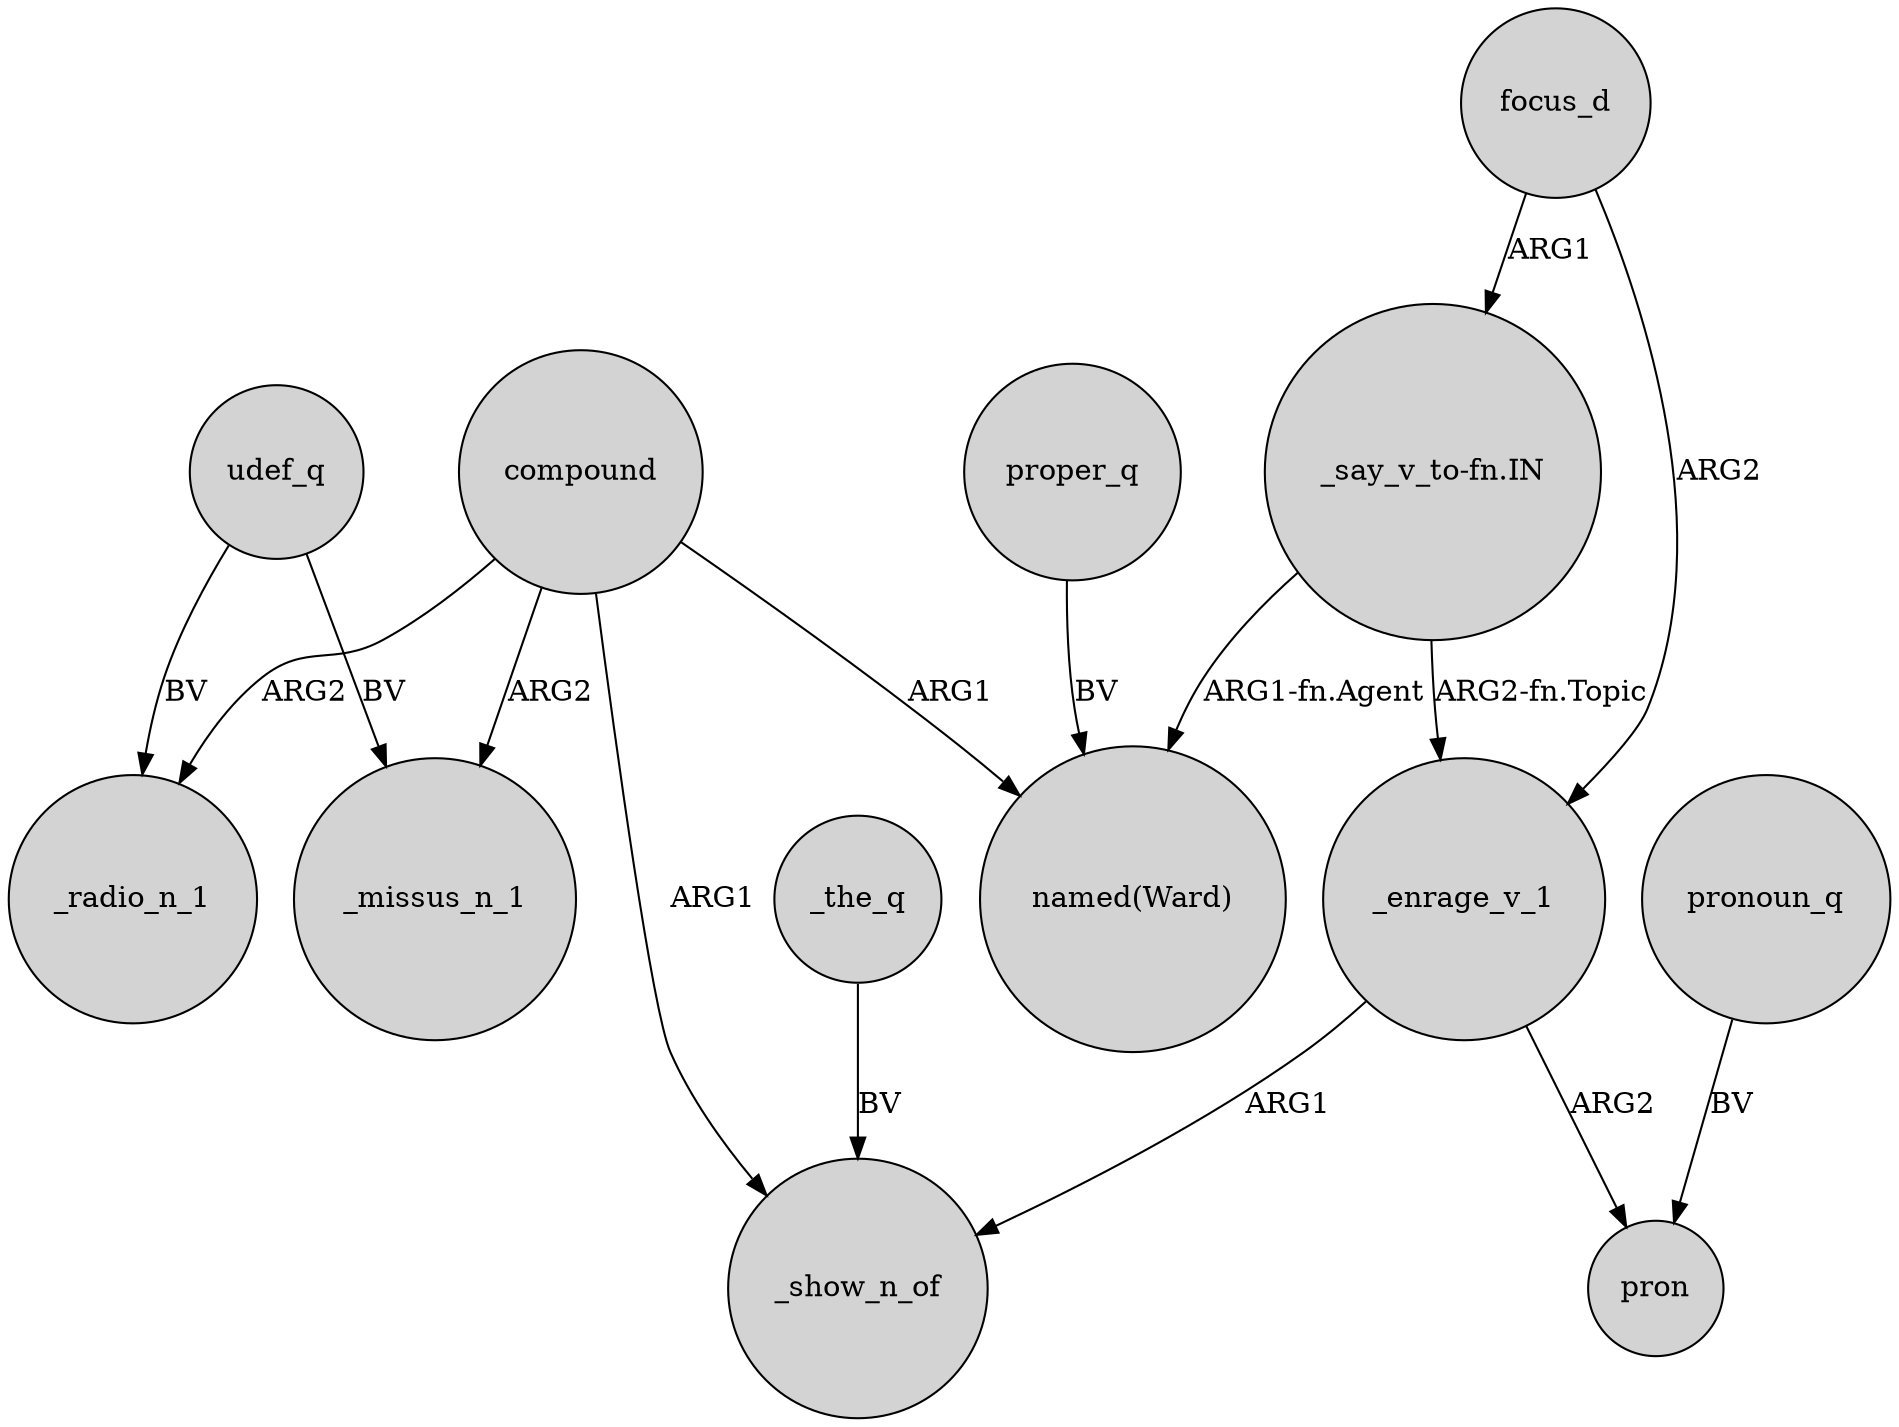 digraph {
	node [shape=circle style=filled]
	compound -> _missus_n_1 [label=ARG2]
	compound -> _show_n_of [label=ARG1]
	compound -> "named(Ward)" [label=ARG1]
	_enrage_v_1 -> _show_n_of [label=ARG1]
	focus_d -> _enrage_v_1 [label=ARG2]
	"_say_v_to-fn.IN" -> "named(Ward)" [label="ARG1-fn.Agent"]
	proper_q -> "named(Ward)" [label=BV]
	udef_q -> _radio_n_1 [label=BV]
	udef_q -> _missus_n_1 [label=BV]
	"_say_v_to-fn.IN" -> _enrage_v_1 [label="ARG2-fn.Topic"]
	_enrage_v_1 -> pron [label=ARG2]
	compound -> _radio_n_1 [label=ARG2]
	focus_d -> "_say_v_to-fn.IN" [label=ARG1]
	_the_q -> _show_n_of [label=BV]
	pronoun_q -> pron [label=BV]
}
